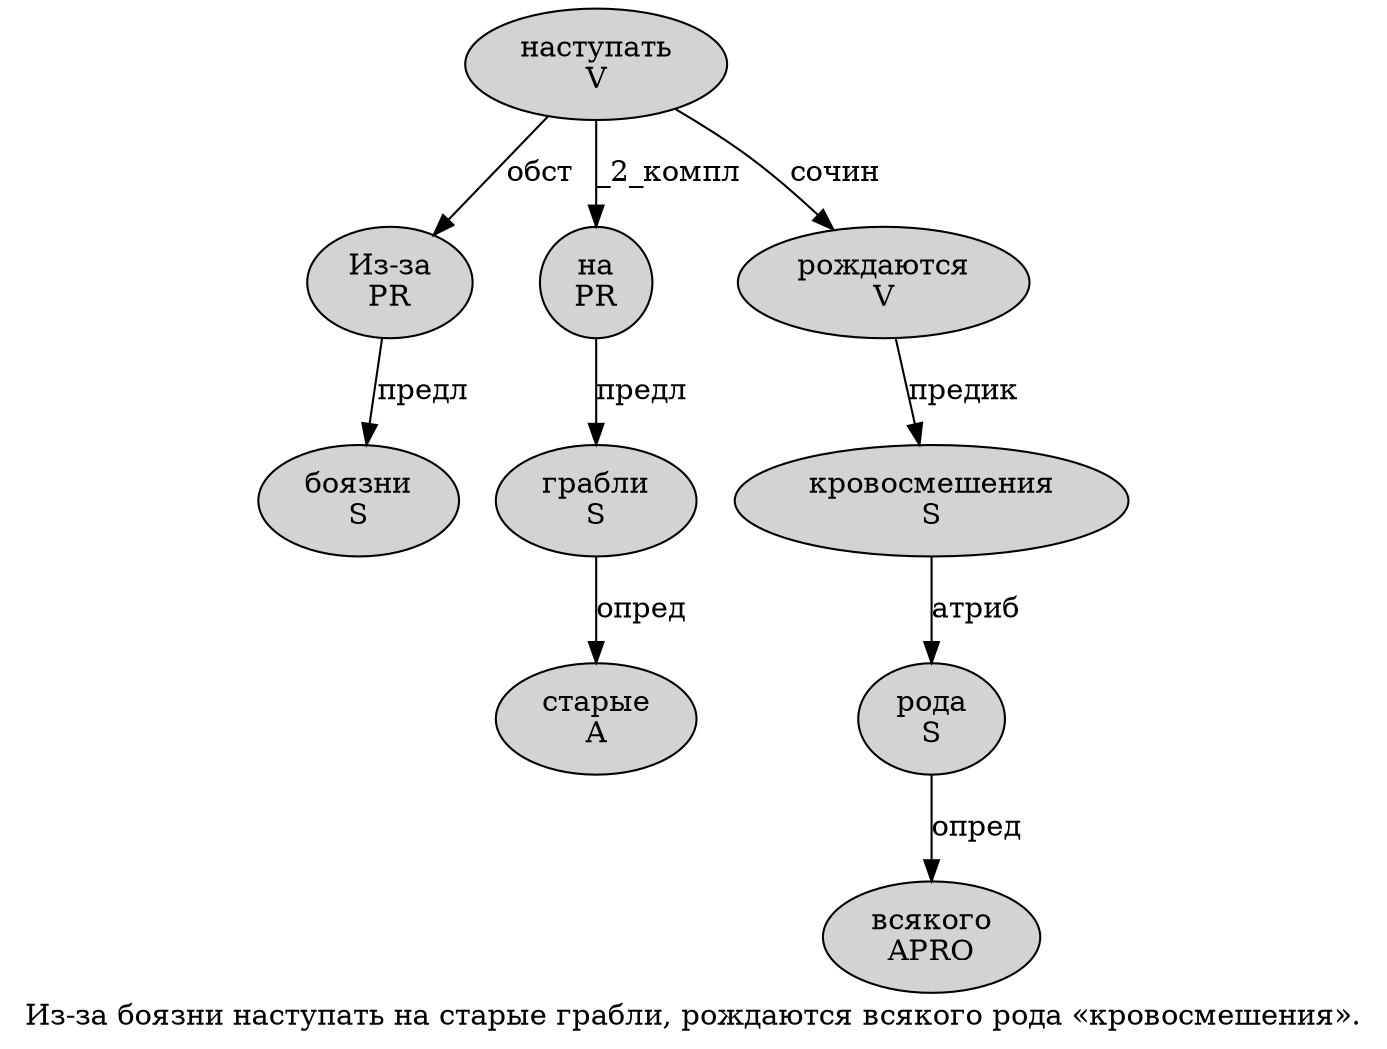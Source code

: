digraph SENTENCE_1726 {
	graph [label="Из-за боязни наступать на старые грабли, рождаются всякого рода «кровосмешения»."]
	node [style=filled]
		0 [label="Из-за
PR" color="" fillcolor=lightgray penwidth=1 shape=ellipse]
		1 [label="боязни
S" color="" fillcolor=lightgray penwidth=1 shape=ellipse]
		2 [label="наступать
V" color="" fillcolor=lightgray penwidth=1 shape=ellipse]
		3 [label="на
PR" color="" fillcolor=lightgray penwidth=1 shape=ellipse]
		4 [label="старые
A" color="" fillcolor=lightgray penwidth=1 shape=ellipse]
		5 [label="грабли
S" color="" fillcolor=lightgray penwidth=1 shape=ellipse]
		7 [label="рождаются
V" color="" fillcolor=lightgray penwidth=1 shape=ellipse]
		8 [label="всякого
APRO" color="" fillcolor=lightgray penwidth=1 shape=ellipse]
		9 [label="рода
S" color="" fillcolor=lightgray penwidth=1 shape=ellipse]
		11 [label="кровосмешения
S" color="" fillcolor=lightgray penwidth=1 shape=ellipse]
			2 -> 0 [label="обст"]
			2 -> 3 [label="_2_компл"]
			2 -> 7 [label="сочин"]
			7 -> 11 [label="предик"]
			3 -> 5 [label="предл"]
			5 -> 4 [label="опред"]
			11 -> 9 [label="атриб"]
			9 -> 8 [label="опред"]
			0 -> 1 [label="предл"]
}